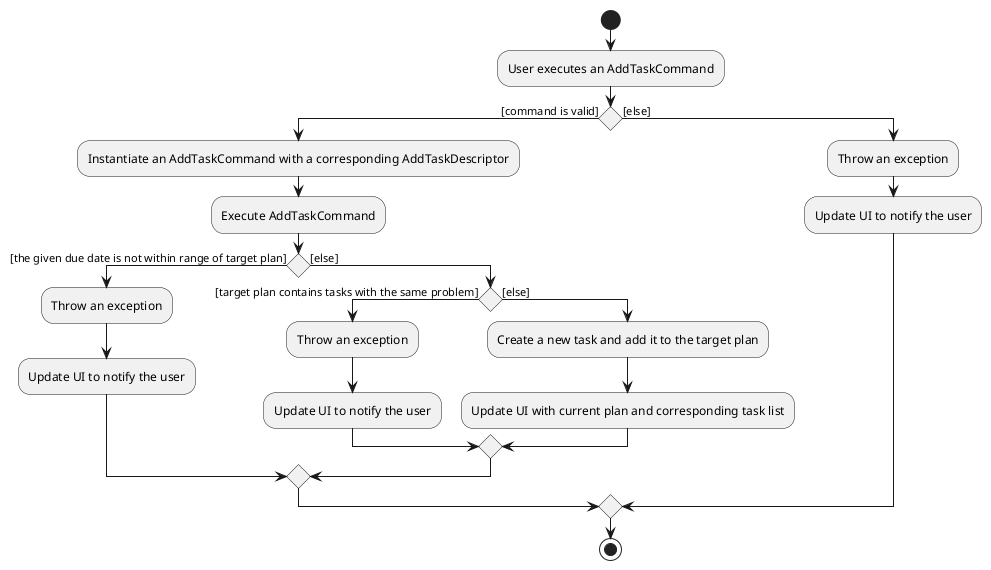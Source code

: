 @startuml

start

:User executes an AddTaskCommand;

if () then ([command is valid])
	:Instantiate an AddTaskCommand with a corresponding AddTaskDescriptor;
	:Execute AddTaskCommand;
	if() then ([the given due date is not within range of target plan])
	    :Throw an exception;
	    :Update UI to notify the user;
	else ([else])
        if() then ([target plan contains tasks with the same problem])
            :Throw an exception;
            :Update UI to notify the user;
        else ([else])
            :Create a new task and add it to the target plan;
            :Update UI with current plan and corresponding task list;
        endif
    endif
else ([else])
	:Throw an exception;
	:Update UI to notify the user;
endif

stop

@enduml
